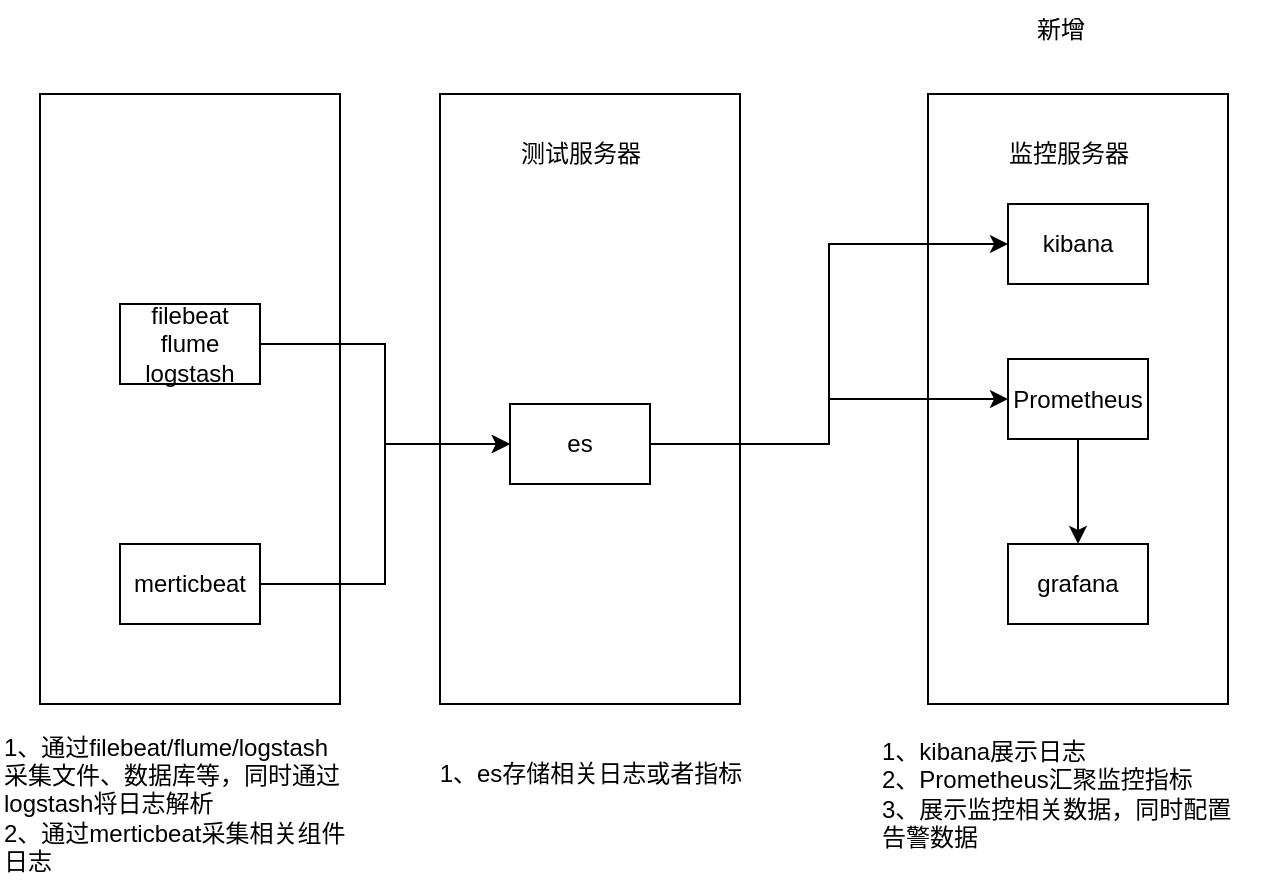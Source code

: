 <mxfile version="26.1.1" pages="3">
  <diagram name="第 1 页" id="D0PX7V1iZLNVbYHmQEv5">
    <mxGraphModel dx="1098" dy="835" grid="0" gridSize="10" guides="1" tooltips="1" connect="1" arrows="1" fold="1" page="1" pageScale="1" pageWidth="827" pageHeight="1169" math="0" shadow="0">
      <root>
        <mxCell id="0" />
        <mxCell id="1" parent="0" />
        <mxCell id="MjatSkfrwur248Je5YME-11" value="" style="rounded=0;whiteSpace=wrap;html=1;" vertex="1" parent="1">
          <mxGeometry x="544" y="215" width="150" height="305" as="geometry" />
        </mxCell>
        <mxCell id="MjatSkfrwur248Je5YME-1" value="" style="rounded=0;whiteSpace=wrap;html=1;" vertex="1" parent="1">
          <mxGeometry x="300" y="215" width="150" height="305" as="geometry" />
        </mxCell>
        <mxCell id="MjatSkfrwur248Je5YME-2" value="测试服务器" style="text;html=1;align=center;verticalAlign=middle;resizable=0;points=[];autosize=1;strokeColor=none;fillColor=none;" vertex="1" parent="1">
          <mxGeometry x="330" y="230" width="80" height="30" as="geometry" />
        </mxCell>
        <mxCell id="MjatSkfrwur248Je5YME-24" style="edgeStyle=orthogonalEdgeStyle;rounded=0;orthogonalLoop=1;jettySize=auto;html=1;exitX=1;exitY=0.5;exitDx=0;exitDy=0;entryX=0;entryY=0.5;entryDx=0;entryDy=0;" edge="1" parent="1" source="MjatSkfrwur248Je5YME-5" target="MjatSkfrwur248Je5YME-13">
          <mxGeometry relative="1" as="geometry" />
        </mxCell>
        <mxCell id="MjatSkfrwur248Je5YME-27" style="edgeStyle=orthogonalEdgeStyle;rounded=0;orthogonalLoop=1;jettySize=auto;html=1;exitX=1;exitY=0.5;exitDx=0;exitDy=0;entryX=0;entryY=0.5;entryDx=0;entryDy=0;" edge="1" parent="1" source="MjatSkfrwur248Je5YME-5" target="MjatSkfrwur248Je5YME-14">
          <mxGeometry relative="1" as="geometry" />
        </mxCell>
        <mxCell id="MjatSkfrwur248Je5YME-5" value="es" style="rounded=0;whiteSpace=wrap;html=1;" vertex="1" parent="1">
          <mxGeometry x="335" y="370" width="70" height="40" as="geometry" />
        </mxCell>
        <mxCell id="MjatSkfrwur248Je5YME-12" value="监控服务器" style="text;html=1;align=center;verticalAlign=middle;resizable=0;points=[];autosize=1;strokeColor=none;fillColor=none;" vertex="1" parent="1">
          <mxGeometry x="574" y="230" width="80" height="30" as="geometry" />
        </mxCell>
        <mxCell id="MjatSkfrwur248Je5YME-13" value="kibana" style="rounded=0;whiteSpace=wrap;html=1;" vertex="1" parent="1">
          <mxGeometry x="584" y="270" width="70" height="40" as="geometry" />
        </mxCell>
        <mxCell id="MjatSkfrwur248Je5YME-25" style="edgeStyle=orthogonalEdgeStyle;rounded=0;orthogonalLoop=1;jettySize=auto;html=1;exitX=0.5;exitY=1;exitDx=0;exitDy=0;entryX=0.5;entryY=0;entryDx=0;entryDy=0;" edge="1" parent="1" source="MjatSkfrwur248Je5YME-14" target="MjatSkfrwur248Je5YME-15">
          <mxGeometry relative="1" as="geometry" />
        </mxCell>
        <mxCell id="MjatSkfrwur248Je5YME-14" value="Prometheus" style="rounded=0;whiteSpace=wrap;html=1;" vertex="1" parent="1">
          <mxGeometry x="584" y="347.5" width="70" height="40" as="geometry" />
        </mxCell>
        <mxCell id="MjatSkfrwur248Je5YME-15" value="grafana" style="rounded=0;whiteSpace=wrap;html=1;" vertex="1" parent="1">
          <mxGeometry x="584" y="440" width="70" height="40" as="geometry" />
        </mxCell>
        <mxCell id="MjatSkfrwur248Je5YME-17" value="" style="rounded=0;whiteSpace=wrap;html=1;" vertex="1" parent="1">
          <mxGeometry x="100" y="215" width="150" height="305" as="geometry" />
        </mxCell>
        <mxCell id="MjatSkfrwur248Je5YME-23" style="edgeStyle=orthogonalEdgeStyle;rounded=0;orthogonalLoop=1;jettySize=auto;html=1;exitX=1;exitY=0.5;exitDx=0;exitDy=0;entryX=0;entryY=0.5;entryDx=0;entryDy=0;" edge="1" parent="1" source="MjatSkfrwur248Je5YME-19" target="MjatSkfrwur248Je5YME-5">
          <mxGeometry relative="1" as="geometry" />
        </mxCell>
        <mxCell id="MjatSkfrwur248Je5YME-19" value="merticbeat" style="rounded=0;whiteSpace=wrap;html=1;" vertex="1" parent="1">
          <mxGeometry x="140" y="440" width="70" height="40" as="geometry" />
        </mxCell>
        <mxCell id="MjatSkfrwur248Je5YME-21" style="edgeStyle=orthogonalEdgeStyle;rounded=0;orthogonalLoop=1;jettySize=auto;html=1;exitX=1;exitY=0.5;exitDx=0;exitDy=0;entryX=0;entryY=0.5;entryDx=0;entryDy=0;" edge="1" parent="1" source="MjatSkfrwur248Je5YME-20" target="MjatSkfrwur248Je5YME-5">
          <mxGeometry relative="1" as="geometry" />
        </mxCell>
        <mxCell id="MjatSkfrwur248Je5YME-20" value="filebeat&lt;div&gt;flume&lt;/div&gt;&lt;div&gt;logstash&lt;/div&gt;" style="rounded=0;whiteSpace=wrap;html=1;" vertex="1" parent="1">
          <mxGeometry x="140" y="320" width="70" height="40" as="geometry" />
        </mxCell>
        <mxCell id="MjatSkfrwur248Je5YME-28" value="1、通过filebeat/flume/logstash&lt;div&gt;采集文件、数据库等，同时通过&lt;/div&gt;&lt;div&gt;logstash将日志解析&lt;div&gt;2、通过merticbeat采集相关组件&lt;/div&gt;&lt;div&gt;日志&lt;/div&gt;&lt;/div&gt;" style="text;html=1;align=left;verticalAlign=middle;resizable=0;points=[];autosize=1;strokeColor=none;fillColor=none;" vertex="1" parent="1">
          <mxGeometry x="80" y="525" width="190" height="90" as="geometry" />
        </mxCell>
        <mxCell id="MjatSkfrwur248Je5YME-29" value="1、es存储相关日志或者指标" style="text;html=1;align=center;verticalAlign=middle;resizable=0;points=[];autosize=1;strokeColor=none;fillColor=none;" vertex="1" parent="1">
          <mxGeometry x="290" y="540" width="170" height="30" as="geometry" />
        </mxCell>
        <mxCell id="MjatSkfrwur248Je5YME-30" value="1、kibana展示日志&lt;div&gt;2、Prometheus汇聚监控指标&lt;/div&gt;&lt;div&gt;3、展示监控相关数据，同时配置&lt;/div&gt;&lt;div&gt;告警数据&lt;/div&gt;" style="text;html=1;align=left;verticalAlign=middle;resizable=0;points=[];autosize=1;strokeColor=none;fillColor=none;" vertex="1" parent="1">
          <mxGeometry x="519" y="530" width="200" height="70" as="geometry" />
        </mxCell>
        <mxCell id="MjatSkfrwur248Je5YME-31" value="新增" style="text;html=1;align=center;verticalAlign=middle;resizable=0;points=[];autosize=1;strokeColor=none;fillColor=none;" vertex="1" parent="1">
          <mxGeometry x="585" y="168" width="50" height="30" as="geometry" />
        </mxCell>
      </root>
    </mxGraphModel>
  </diagram>
  <diagram id="tGTjW1CziBeR9e3SIAea" name="第 2 页">
    <mxGraphModel dx="1098" dy="988" grid="0" gridSize="10" guides="1" tooltips="1" connect="1" arrows="1" fold="1" page="1" pageScale="1" pageWidth="827" pageHeight="1169" math="0" shadow="0">
      <root>
        <mxCell id="0" />
        <mxCell id="1" parent="0" />
        <mxCell id="wdij7AwsUao0YSMSTzbc-2" style="edgeStyle=orthogonalEdgeStyle;rounded=0;orthogonalLoop=1;jettySize=auto;html=1;exitX=1;exitY=0.5;exitDx=0;exitDy=0;entryX=0;entryY=0.5;entryDx=0;entryDy=0;" edge="1" parent="1" source="5LsnrThZH_xu_d8kwQd8-1" target="5LsnrThZH_xu_d8kwQd8-2">
          <mxGeometry relative="1" as="geometry" />
        </mxCell>
        <mxCell id="5LsnrThZH_xu_d8kwQd8-1" value="github" style="rounded=0;whiteSpace=wrap;html=1;" parent="1" vertex="1">
          <mxGeometry x="251.5" y="103" width="120" height="60" as="geometry" />
        </mxCell>
        <mxCell id="wdij7AwsUao0YSMSTzbc-3" style="edgeStyle=orthogonalEdgeStyle;rounded=0;orthogonalLoop=1;jettySize=auto;html=1;exitX=0.5;exitY=1;exitDx=0;exitDy=0;entryX=0.5;entryY=0;entryDx=0;entryDy=0;" edge="1" parent="1" source="5LsnrThZH_xu_d8kwQd8-2" target="5LsnrThZH_xu_d8kwQd8-3">
          <mxGeometry relative="1" as="geometry" />
        </mxCell>
        <mxCell id="5LsnrThZH_xu_d8kwQd8-2" value="gitlab" style="rounded=0;whiteSpace=wrap;html=1;" parent="1" vertex="1">
          <mxGeometry x="512" y="103" width="120" height="60" as="geometry" />
        </mxCell>
        <mxCell id="wdij7AwsUao0YSMSTzbc-4" style="edgeStyle=orthogonalEdgeStyle;rounded=0;orthogonalLoop=1;jettySize=auto;html=1;exitX=0;exitY=0.5;exitDx=0;exitDy=0;entryX=1;entryY=0.5;entryDx=0;entryDy=0;" edge="1" parent="1" source="5LsnrThZH_xu_d8kwQd8-3" target="5LsnrThZH_xu_d8kwQd8-4">
          <mxGeometry relative="1" as="geometry" />
        </mxCell>
        <mxCell id="5LsnrThZH_xu_d8kwQd8-3" value="jenkins" style="rounded=0;whiteSpace=wrap;html=1;" parent="1" vertex="1">
          <mxGeometry x="512" y="258" width="120" height="60" as="geometry" />
        </mxCell>
        <mxCell id="5LsnrThZH_xu_d8kwQd8-4" value="测试服务器" style="rounded=0;whiteSpace=wrap;html=1;" parent="1" vertex="1">
          <mxGeometry x="255" y="258" width="120" height="60" as="geometry" />
        </mxCell>
        <mxCell id="5LsnrThZH_xu_d8kwQd8-6" style="edgeStyle=orthogonalEdgeStyle;rounded=0;orthogonalLoop=1;jettySize=auto;html=1;entryX=0;entryY=0.5;entryDx=0;entryDy=0;" parent="1" source="5LsnrThZH_xu_d8kwQd8-5" target="5LsnrThZH_xu_d8kwQd8-1" edge="1">
          <mxGeometry relative="1" as="geometry" />
        </mxCell>
        <mxCell id="5LsnrThZH_xu_d8kwQd8-5" value="用户" style="shape=umlActor;verticalLabelPosition=bottom;verticalAlign=top;html=1;outlineConnect=0;" parent="1" vertex="1">
          <mxGeometry x="113" y="103" width="30" height="60" as="geometry" />
        </mxCell>
        <mxCell id="5LsnrThZH_xu_d8kwQd8-7" value="提交代码" style="text;html=1;align=center;verticalAlign=middle;resizable=0;points=[];autosize=1;strokeColor=none;fillColor=none;" parent="1" vertex="1">
          <mxGeometry x="167" y="97" width="66" height="26" as="geometry" />
        </mxCell>
        <mxCell id="5LsnrThZH_xu_d8kwQd8-9" value="脚本自动同步" style="text;html=1;align=center;verticalAlign=middle;resizable=0;points=[];autosize=1;strokeColor=none;fillColor=none;" parent="1" vertex="1">
          <mxGeometry x="397" y="97" width="90" height="26" as="geometry" />
        </mxCell>
        <mxCell id="5LsnrThZH_xu_d8kwQd8-12" value="push事件触发流水线" style="text;html=1;align=center;verticalAlign=middle;resizable=0;points=[];autosize=1;strokeColor=none;fillColor=none;" parent="1" vertex="1">
          <mxGeometry x="579" y="198" width="128" height="26" as="geometry" />
        </mxCell>
        <mxCell id="wdij7AwsUao0YSMSTzbc-5" value="远程执行git，并且重启" style="text;html=1;align=center;verticalAlign=middle;resizable=0;points=[];autosize=1;strokeColor=none;fillColor=none;" vertex="1" parent="1">
          <mxGeometry x="375" y="253" width="139" height="26" as="geometry" />
        </mxCell>
        <mxCell id="wdij7AwsUao0YSMSTzbc-15" style="edgeStyle=orthogonalEdgeStyle;rounded=0;orthogonalLoop=1;jettySize=auto;html=1;exitX=0.5;exitY=1;exitDx=0;exitDy=0;entryX=0.5;entryY=0;entryDx=0;entryDy=0;" edge="1" parent="1" source="wdij7AwsUao0YSMSTzbc-7" target="wdij7AwsUao0YSMSTzbc-8">
          <mxGeometry relative="1" as="geometry" />
        </mxCell>
        <mxCell id="wdij7AwsUao0YSMSTzbc-7" value="github" style="rounded=0;whiteSpace=wrap;html=1;" vertex="1" parent="1">
          <mxGeometry x="251.5" y="403" width="120" height="60" as="geometry" />
        </mxCell>
        <mxCell id="wdij7AwsUao0YSMSTzbc-8" value="测试服务器" style="rounded=0;whiteSpace=wrap;html=1;" vertex="1" parent="1">
          <mxGeometry x="252" y="558" width="120" height="60" as="geometry" />
        </mxCell>
        <mxCell id="wdij7AwsUao0YSMSTzbc-9" style="edgeStyle=orthogonalEdgeStyle;rounded=0;orthogonalLoop=1;jettySize=auto;html=1;entryX=0;entryY=0.5;entryDx=0;entryDy=0;" edge="1" parent="1" source="wdij7AwsUao0YSMSTzbc-10" target="wdij7AwsUao0YSMSTzbc-7">
          <mxGeometry relative="1" as="geometry" />
        </mxCell>
        <mxCell id="wdij7AwsUao0YSMSTzbc-13" style="edgeStyle=orthogonalEdgeStyle;rounded=0;orthogonalLoop=1;jettySize=auto;html=1;entryX=0;entryY=0.5;entryDx=0;entryDy=0;" edge="1" parent="1" source="wdij7AwsUao0YSMSTzbc-10" target="wdij7AwsUao0YSMSTzbc-8">
          <mxGeometry relative="1" as="geometry">
            <Array as="points">
              <mxPoint x="131" y="588" />
            </Array>
          </mxGeometry>
        </mxCell>
        <mxCell id="wdij7AwsUao0YSMSTzbc-10" value="用户" style="shape=umlActor;verticalLabelPosition=bottom;verticalAlign=top;html=1;outlineConnect=0;" vertex="1" parent="1">
          <mxGeometry x="113" y="403" width="30" height="60" as="geometry" />
        </mxCell>
        <mxCell id="wdij7AwsUao0YSMSTzbc-11" value="提交代码" style="text;html=1;align=center;verticalAlign=middle;resizable=0;points=[];autosize=1;strokeColor=none;fillColor=none;" vertex="1" parent="1">
          <mxGeometry x="167" y="397" width="66" height="26" as="geometry" />
        </mxCell>
        <mxCell id="wdij7AwsUao0YSMSTzbc-14" value="上服务器手动更新" style="text;html=1;align=center;verticalAlign=middle;resizable=0;points=[];autosize=1;strokeColor=none;fillColor=none;" vertex="1" parent="1">
          <mxGeometry x="135" y="554" width="114" height="26" as="geometry" />
        </mxCell>
        <mxCell id="wdij7AwsUao0YSMSTzbc-16" style="edgeStyle=orthogonalEdgeStyle;rounded=0;orthogonalLoop=1;jettySize=auto;html=1;exitX=0.5;exitY=1;exitDx=0;exitDy=0;entryX=0.5;entryY=0;entryDx=0;entryDy=0;" edge="1" parent="1" source="wdij7AwsUao0YSMSTzbc-17" target="wdij7AwsUao0YSMSTzbc-18">
          <mxGeometry relative="1" as="geometry" />
        </mxCell>
        <mxCell id="wdij7AwsUao0YSMSTzbc-17" value="github" style="rounded=0;whiteSpace=wrap;html=1;" vertex="1" parent="1">
          <mxGeometry x="256.5" y="700" width="120" height="60" as="geometry" />
        </mxCell>
        <mxCell id="wdij7AwsUao0YSMSTzbc-18" value="测试服务器" style="rounded=0;whiteSpace=wrap;html=1;" vertex="1" parent="1">
          <mxGeometry x="257" y="855" width="120" height="60" as="geometry" />
        </mxCell>
        <mxCell id="wdij7AwsUao0YSMSTzbc-19" style="edgeStyle=orthogonalEdgeStyle;rounded=0;orthogonalLoop=1;jettySize=auto;html=1;entryX=0;entryY=0.5;entryDx=0;entryDy=0;" edge="1" parent="1" source="wdij7AwsUao0YSMSTzbc-21" target="wdij7AwsUao0YSMSTzbc-17">
          <mxGeometry relative="1" as="geometry" />
        </mxCell>
        <mxCell id="wdij7AwsUao0YSMSTzbc-21" value="用户" style="shape=umlActor;verticalLabelPosition=bottom;verticalAlign=top;html=1;outlineConnect=0;" vertex="1" parent="1">
          <mxGeometry x="118" y="700" width="30" height="60" as="geometry" />
        </mxCell>
        <mxCell id="wdij7AwsUao0YSMSTzbc-22" value="提交代码" style="text;html=1;align=center;verticalAlign=middle;resizable=0;points=[];autosize=1;strokeColor=none;fillColor=none;" vertex="1" parent="1">
          <mxGeometry x="172" y="694" width="66" height="26" as="geometry" />
        </mxCell>
        <mxCell id="wdij7AwsUao0YSMSTzbc-24" value="测试环境通过脚本方式实现CICD" style="text;html=1;align=center;verticalAlign=middle;resizable=0;points=[];autosize=1;strokeColor=none;fillColor=none;" vertex="1" parent="1">
          <mxGeometry x="314" y="790" width="191" height="26" as="geometry" />
        </mxCell>
        <mxCell id="wdij7AwsUao0YSMSTzbc-25" value="后端代码CICD流程" style="text;html=1;align=center;verticalAlign=middle;resizable=0;points=[];autosize=1;strokeColor=none;fillColor=none;" vertex="1" parent="1">
          <mxGeometry x="68.5" y="50" width="119" height="26" as="geometry" />
        </mxCell>
        <mxCell id="wdij7AwsUao0YSMSTzbc-26" value="后端代码手动更新流程" style="text;html=1;align=center;verticalAlign=middle;resizable=0;points=[];autosize=1;strokeColor=none;fillColor=none;" vertex="1" parent="1">
          <mxGeometry x="68.5" y="352" width="138" height="26" as="geometry" />
        </mxCell>
        <mxCell id="wdij7AwsUao0YSMSTzbc-27" value="前端代码CICD流程" style="text;html=1;align=center;verticalAlign=middle;resizable=0;points=[];autosize=1;strokeColor=none;fillColor=none;" vertex="1" parent="1">
          <mxGeometry x="68.5" y="650" width="119" height="26" as="geometry" />
        </mxCell>
      </root>
    </mxGraphModel>
  </diagram>
  <diagram id="tnd_NhpQJkJ0NpjZft7A" name="第 3 页">
    <mxGraphModel dx="2074" dy="1134" grid="0" gridSize="10" guides="1" tooltips="1" connect="1" arrows="1" fold="1" page="1" pageScale="1" pageWidth="827" pageHeight="1169" math="0" shadow="0">
      <root>
        <mxCell id="0" />
        <mxCell id="1" parent="0" />
        <mxCell id="eM3Uy4hooQ6X5LuvfJ27-22" value="开发人员" style="text;html=1;align=center;verticalAlign=middle;resizable=0;points=[];autosize=1;strokeColor=none;fillColor=none;" vertex="1" parent="1">
          <mxGeometry x="128" y="24" width="66" height="26" as="geometry" />
        </mxCell>
        <mxCell id="eM3Uy4hooQ6X5LuvfJ27-23" value="运维人员" style="text;html=1;align=center;verticalAlign=middle;resizable=0;points=[];autosize=1;strokeColor=none;fillColor=none;" vertex="1" parent="1">
          <mxGeometry x="258" y="26" width="66" height="26" as="geometry" />
        </mxCell>
        <mxCell id="eM3Uy4hooQ6X5LuvfJ27-24" value="测试人员" style="text;html=1;align=center;verticalAlign=middle;resizable=0;points=[];autosize=1;strokeColor=none;fillColor=none;" vertex="1" parent="1">
          <mxGeometry x="392" y="24" width="66" height="26" as="geometry" />
        </mxCell>
        <mxCell id="eM3Uy4hooQ6X5LuvfJ27-25" value="主管" style="text;html=1;align=center;verticalAlign=middle;resizable=0;points=[];autosize=1;strokeColor=none;fillColor=none;" vertex="1" parent="1">
          <mxGeometry x="540" y="24" width="42" height="26" as="geometry" />
        </mxCell>
        <mxCell id="eM3Uy4hooQ6X5LuvfJ27-31" style="edgeStyle=orthogonalEdgeStyle;rounded=0;orthogonalLoop=1;jettySize=auto;html=1;exitX=0.5;exitY=1;exitDx=0;exitDy=0;" edge="1" parent="1" source="eM3Uy4hooQ6X5LuvfJ27-27" target="eM3Uy4hooQ6X5LuvfJ27-28">
          <mxGeometry relative="1" as="geometry" />
        </mxCell>
        <mxCell id="eM3Uy4hooQ6X5LuvfJ27-27" value="&lt;span style=&quot;color: rgb(51, 51, 51); font-family: &amp;quot;trebuchet ms&amp;quot;, verdana, arial; text-wrap-mode: nowrap; background-color: rgb(255, 255, 255);&quot;&gt;&lt;font style=&quot;font-size: 12px;&quot;&gt;数据库变更需求&lt;/font&gt;&lt;/span&gt;" style="rounded=0;whiteSpace=wrap;html=1;" vertex="1" parent="1">
          <mxGeometry x="120" y="88" width="90" height="37" as="geometry" />
        </mxCell>
        <mxCell id="eM3Uy4hooQ6X5LuvfJ27-32" style="edgeStyle=orthogonalEdgeStyle;rounded=0;orthogonalLoop=1;jettySize=auto;html=1;exitX=0.5;exitY=1;exitDx=0;exitDy=0;entryX=0.5;entryY=0;entryDx=0;entryDy=0;" edge="1" parent="1" source="eM3Uy4hooQ6X5LuvfJ27-28" target="eM3Uy4hooQ6X5LuvfJ27-30">
          <mxGeometry relative="1" as="geometry" />
        </mxCell>
        <mxCell id="eM3Uy4hooQ6X5LuvfJ27-28" value="&lt;span style=&quot;color: rgb(51, 51, 51); font-family: &amp;quot;trebuchet ms&amp;quot;, verdana, arial; text-wrap-mode: nowrap; background-color: rgb(255, 255, 255);&quot;&gt;&lt;font style=&quot;font-size: 12px;&quot;&gt;编写SQL脚本&lt;/font&gt;&lt;/span&gt;" style="rounded=0;whiteSpace=wrap;html=1;" vertex="1" parent="1">
          <mxGeometry x="120" y="154" width="90" height="37" as="geometry" />
        </mxCell>
        <mxCell id="eM3Uy4hooQ6X5LuvfJ27-35" style="edgeStyle=orthogonalEdgeStyle;rounded=0;orthogonalLoop=1;jettySize=auto;html=1;exitX=0.5;exitY=1;exitDx=0;exitDy=0;entryX=0.5;entryY=0;entryDx=0;entryDy=0;" edge="1" parent="1" source="eM3Uy4hooQ6X5LuvfJ27-30" target="eM3Uy4hooQ6X5LuvfJ27-33">
          <mxGeometry relative="1" as="geometry" />
        </mxCell>
        <mxCell id="eM3Uy4hooQ6X5LuvfJ27-30" value="&lt;span style=&quot;color: rgb(51, 51, 51); font-family: &amp;quot;trebuchet ms&amp;quot;, verdana, arial; text-wrap-mode: nowrap; background-color: rgb(255, 255, 255);&quot;&gt;&lt;font style=&quot;font-size: 12px;&quot;&gt;验证及测试脚本&lt;/font&gt;&lt;/span&gt;" style="rounded=0;whiteSpace=wrap;html=1;" vertex="1" parent="1">
          <mxGeometry x="120" y="217" width="90" height="37" as="geometry" />
        </mxCell>
        <mxCell id="eM3Uy4hooQ6X5LuvfJ27-39" style="edgeStyle=orthogonalEdgeStyle;rounded=0;orthogonalLoop=1;jettySize=auto;html=1;exitX=1;exitY=0.5;exitDx=0;exitDy=0;entryX=0;entryY=0.5;entryDx=0;entryDy=0;" edge="1" parent="1" source="eM3Uy4hooQ6X5LuvfJ27-33" target="eM3Uy4hooQ6X5LuvfJ27-38">
          <mxGeometry relative="1" as="geometry" />
        </mxCell>
        <mxCell id="eM3Uy4hooQ6X5LuvfJ27-33" value="&lt;span style=&quot;color: rgb(51, 51, 51); font-family: &amp;quot;trebuchet ms&amp;quot;, verdana, arial; text-wrap-mode: nowrap; background-color: rgb(255, 255, 255);&quot;&gt;&lt;font style=&quot;font-size: 12px;&quot;&gt;提交代码评审&lt;/font&gt;&lt;/span&gt;" style="rounded=0;whiteSpace=wrap;html=1;" vertex="1" parent="1">
          <mxGeometry x="118" y="280" width="90" height="37" as="geometry" />
        </mxCell>
        <mxCell id="eM3Uy4hooQ6X5LuvfJ27-45" style="edgeStyle=orthogonalEdgeStyle;rounded=0;orthogonalLoop=1;jettySize=auto;html=1;exitX=0;exitY=0.5;exitDx=0;exitDy=0;entryX=1;entryY=0.5;entryDx=0;entryDy=0;" edge="1" parent="1" source="eM3Uy4hooQ6X5LuvfJ27-36" target="eM3Uy4hooQ6X5LuvfJ27-44">
          <mxGeometry relative="1" as="geometry" />
        </mxCell>
        <mxCell id="eM3Uy4hooQ6X5LuvfJ27-36" value="&lt;span style=&quot;color: rgb(51, 51, 51); font-family: &amp;quot;trebuchet ms&amp;quot;, verdana, arial; text-wrap-mode: nowrap; background-color: rgb(255, 255, 255);&quot;&gt;&lt;font style=&quot;font-size: 12px;&quot;&gt;测试环境执行&lt;/font&gt;&lt;/span&gt;" style="rounded=0;whiteSpace=wrap;html=1;" vertex="1" parent="1">
          <mxGeometry x="254" y="392" width="90" height="37" as="geometry" />
        </mxCell>
        <mxCell id="eM3Uy4hooQ6X5LuvfJ27-40" style="edgeStyle=orthogonalEdgeStyle;rounded=0;orthogonalLoop=1;jettySize=auto;html=1;exitX=0.5;exitY=0;exitDx=0;exitDy=0;entryX=1;entryY=0.5;entryDx=0;entryDy=0;" edge="1" parent="1" source="eM3Uy4hooQ6X5LuvfJ27-38" target="eM3Uy4hooQ6X5LuvfJ27-28">
          <mxGeometry relative="1" as="geometry" />
        </mxCell>
        <mxCell id="eM3Uy4hooQ6X5LuvfJ27-46" value="不通过" style="edgeLabel;html=1;align=center;verticalAlign=middle;resizable=0;points=[];" vertex="1" connectable="0" parent="eM3Uy4hooQ6X5LuvfJ27-40">
          <mxGeometry x="-0.87" y="-1" relative="1" as="geometry">
            <mxPoint as="offset" />
          </mxGeometry>
        </mxCell>
        <mxCell id="eM3Uy4hooQ6X5LuvfJ27-38" value="评审代码" style="rhombus;whiteSpace=wrap;html=1;" vertex="1" parent="1">
          <mxGeometry x="529" y="259" width="80" height="80" as="geometry" />
        </mxCell>
        <mxCell id="eM3Uy4hooQ6X5LuvfJ27-73" style="edgeStyle=orthogonalEdgeStyle;rounded=0;orthogonalLoop=1;jettySize=auto;html=1;exitX=1;exitY=0.5;exitDx=0;exitDy=0;entryX=0;entryY=0.5;entryDx=0;entryDy=0;" edge="1" parent="1" source="eM3Uy4hooQ6X5LuvfJ27-43" target="eM3Uy4hooQ6X5LuvfJ27-52">
          <mxGeometry relative="1" as="geometry" />
        </mxCell>
        <mxCell id="eM3Uy4hooQ6X5LuvfJ27-43" value="&lt;span style=&quot;color: rgb(51, 51, 51); font-family: &amp;quot;trebuchet ms&amp;quot;, verdana, arial; text-wrap-mode: nowrap; background-color: rgb(255, 255, 255);&quot;&gt;&lt;font style=&quot;font-size: 12px;&quot;&gt;测试环境完成&lt;/font&gt;&lt;/span&gt;" style="rounded=0;whiteSpace=wrap;html=1;" vertex="1" parent="1">
          <mxGeometry x="384" y="471" width="90" height="37" as="geometry" />
        </mxCell>
        <mxCell id="eM3Uy4hooQ6X5LuvfJ27-48" style="edgeStyle=orthogonalEdgeStyle;rounded=0;orthogonalLoop=1;jettySize=auto;html=1;exitX=0.5;exitY=0;exitDx=0;exitDy=0;entryX=0.5;entryY=0;entryDx=0;entryDy=0;" edge="1" parent="1" source="eM3Uy4hooQ6X5LuvfJ27-44" target="eM3Uy4hooQ6X5LuvfJ27-36">
          <mxGeometry relative="1" as="geometry" />
        </mxCell>
        <mxCell id="eM3Uy4hooQ6X5LuvfJ27-50" value="不通过" style="edgeLabel;html=1;align=center;verticalAlign=middle;resizable=0;points=[];" vertex="1" connectable="0" parent="eM3Uy4hooQ6X5LuvfJ27-48">
          <mxGeometry x="-0.254" y="2" relative="1" as="geometry">
            <mxPoint y="1" as="offset" />
          </mxGeometry>
        </mxCell>
        <mxCell id="eM3Uy4hooQ6X5LuvfJ27-49" style="edgeStyle=orthogonalEdgeStyle;rounded=0;orthogonalLoop=1;jettySize=auto;html=1;exitX=0.5;exitY=1;exitDx=0;exitDy=0;entryX=0;entryY=0.5;entryDx=0;entryDy=0;" edge="1" parent="1" source="eM3Uy4hooQ6X5LuvfJ27-44" target="eM3Uy4hooQ6X5LuvfJ27-43">
          <mxGeometry relative="1" as="geometry">
            <mxPoint x="165" y="534" as="targetPoint" />
          </mxGeometry>
        </mxCell>
        <mxCell id="eM3Uy4hooQ6X5LuvfJ27-51" value="通过" style="edgeLabel;html=1;align=center;verticalAlign=middle;resizable=0;points=[];" vertex="1" connectable="0" parent="eM3Uy4hooQ6X5LuvfJ27-49">
          <mxGeometry x="-0.25" relative="1" as="geometry">
            <mxPoint as="offset" />
          </mxGeometry>
        </mxCell>
        <mxCell id="eM3Uy4hooQ6X5LuvfJ27-44" value="&lt;span style=&quot;color: rgb(51, 51, 51); font-family: &amp;quot;trebuchet ms&amp;quot;, verdana, arial; text-wrap-mode: nowrap; background-color: rgb(255, 255, 255);&quot;&gt;&lt;font style=&quot;font-size: 12px;&quot;&gt;验证结果&lt;/font&gt;&lt;/span&gt;" style="rhombus;whiteSpace=wrap;html=1;" vertex="1" parent="1">
          <mxGeometry x="125" y="370.5" width="80" height="80" as="geometry" />
        </mxCell>
        <mxCell id="eM3Uy4hooQ6X5LuvfJ27-56" style="edgeStyle=orthogonalEdgeStyle;rounded=0;orthogonalLoop=1;jettySize=auto;html=1;exitX=0.5;exitY=1;exitDx=0;exitDy=0;entryX=1;entryY=0.5;entryDx=0;entryDy=0;" edge="1" parent="1" source="eM3Uy4hooQ6X5LuvfJ27-52" target="eM3Uy4hooQ6X5LuvfJ27-55">
          <mxGeometry relative="1" as="geometry" />
        </mxCell>
        <mxCell id="eM3Uy4hooQ6X5LuvfJ27-52" value="&lt;font face=&quot;trebuchet ms, verdana, arial&quot; color=&quot;#333333&quot;&gt;&lt;span style=&quot;text-wrap-mode: nowrap; background-color: rgb(255, 255, 255);&quot;&gt;生产环境代码合并&lt;/span&gt;&lt;/font&gt;" style="rounded=0;whiteSpace=wrap;html=1;" vertex="1" parent="1">
          <mxGeometry x="516" y="471" width="90" height="37" as="geometry" />
        </mxCell>
        <mxCell id="eM3Uy4hooQ6X5LuvfJ27-59" style="edgeStyle=orthogonalEdgeStyle;rounded=0;orthogonalLoop=1;jettySize=auto;html=1;exitX=0;exitY=0.5;exitDx=0;exitDy=0;entryX=1;entryY=0.5;entryDx=0;entryDy=0;" edge="1" parent="1" source="eM3Uy4hooQ6X5LuvfJ27-55" target="eM3Uy4hooQ6X5LuvfJ27-57">
          <mxGeometry relative="1" as="geometry" />
        </mxCell>
        <mxCell id="eM3Uy4hooQ6X5LuvfJ27-55" value="&lt;span style=&quot;color: rgb(51, 51, 51); font-family: &amp;quot;trebuchet ms&amp;quot;, verdana, arial; text-wrap-mode: nowrap; background-color: rgb(255, 255, 255);&quot;&gt;&lt;font style=&quot;font-size: 12px;&quot;&gt;生产环境执行&lt;/font&gt;&lt;/span&gt;" style="rounded=0;whiteSpace=wrap;html=1;" vertex="1" parent="1">
          <mxGeometry x="256" y="569" width="90" height="37" as="geometry" />
        </mxCell>
        <mxCell id="eM3Uy4hooQ6X5LuvfJ27-60" style="edgeStyle=orthogonalEdgeStyle;rounded=0;orthogonalLoop=1;jettySize=auto;html=1;exitX=0.5;exitY=0;exitDx=0;exitDy=0;entryX=0.5;entryY=0;entryDx=0;entryDy=0;" edge="1" parent="1" source="eM3Uy4hooQ6X5LuvfJ27-57" target="eM3Uy4hooQ6X5LuvfJ27-55">
          <mxGeometry relative="1" as="geometry" />
        </mxCell>
        <mxCell id="eM3Uy4hooQ6X5LuvfJ27-61" value="不通过" style="edgeLabel;html=1;align=center;verticalAlign=middle;resizable=0;points=[];" vertex="1" connectable="0" parent="eM3Uy4hooQ6X5LuvfJ27-60">
          <mxGeometry x="-0.251" y="2" relative="1" as="geometry">
            <mxPoint y="1" as="offset" />
          </mxGeometry>
        </mxCell>
        <mxCell id="eM3Uy4hooQ6X5LuvfJ27-63" style="edgeStyle=orthogonalEdgeStyle;rounded=0;orthogonalLoop=1;jettySize=auto;html=1;exitX=0.5;exitY=1;exitDx=0;exitDy=0;entryX=0.5;entryY=0;entryDx=0;entryDy=0;" edge="1" parent="1" source="eM3Uy4hooQ6X5LuvfJ27-57" target="eM3Uy4hooQ6X5LuvfJ27-62">
          <mxGeometry relative="1" as="geometry" />
        </mxCell>
        <mxCell id="eM3Uy4hooQ6X5LuvfJ27-64" value="通过" style="edgeLabel;html=1;align=center;verticalAlign=middle;resizable=0;points=[];" vertex="1" connectable="0" parent="eM3Uy4hooQ6X5LuvfJ27-63">
          <mxGeometry x="-0.312" relative="1" as="geometry">
            <mxPoint as="offset" />
          </mxGeometry>
        </mxCell>
        <mxCell id="eM3Uy4hooQ6X5LuvfJ27-57" value="&lt;span style=&quot;color: rgb(51, 51, 51); font-family: &amp;quot;trebuchet ms&amp;quot;, verdana, arial; text-wrap-mode: nowrap; background-color: rgb(255, 255, 255);&quot;&gt;&lt;font style=&quot;font-size: 12px;&quot;&gt;验证结果&lt;/font&gt;&lt;/span&gt;" style="rhombus;whiteSpace=wrap;html=1;" vertex="1" parent="1">
          <mxGeometry x="130" y="547.5" width="80" height="80" as="geometry" />
        </mxCell>
        <mxCell id="eM3Uy4hooQ6X5LuvfJ27-62" value="&lt;span style=&quot;color: rgb(51, 51, 51); font-family: &amp;quot;trebuchet ms&amp;quot;, verdana, arial; text-wrap-mode: nowrap; background-color: rgb(255, 255, 255);&quot;&gt;&lt;font style=&quot;font-size: 12px;&quot;&gt;结束&lt;/font&gt;&lt;/span&gt;" style="rounded=0;whiteSpace=wrap;html=1;" vertex="1" parent="1">
          <mxGeometry x="125" y="690" width="90" height="37" as="geometry" />
        </mxCell>
        <mxCell id="eM3Uy4hooQ6X5LuvfJ27-66" value="" style="endArrow=none;dashed=1;html=1;dashPattern=1 3;strokeWidth=2;rounded=0;" edge="1" parent="1">
          <mxGeometry width="50" height="50" relative="1" as="geometry">
            <mxPoint x="228" y="34" as="sourcePoint" />
            <mxPoint x="231" y="796" as="targetPoint" />
          </mxGeometry>
        </mxCell>
        <mxCell id="eM3Uy4hooQ6X5LuvfJ27-67" value="" style="endArrow=none;dashed=1;html=1;dashPattern=1 3;strokeWidth=2;rounded=0;" edge="1" parent="1">
          <mxGeometry width="50" height="50" relative="1" as="geometry">
            <mxPoint x="360" y="29.5" as="sourcePoint" />
            <mxPoint x="363" y="791.5" as="targetPoint" />
          </mxGeometry>
        </mxCell>
        <mxCell id="eM3Uy4hooQ6X5LuvfJ27-68" value="" style="endArrow=none;dashed=1;html=1;dashPattern=1 3;strokeWidth=2;rounded=0;" edge="1" parent="1">
          <mxGeometry width="50" height="50" relative="1" as="geometry">
            <mxPoint x="494" y="29.5" as="sourcePoint" />
            <mxPoint x="497" y="791.5" as="targetPoint" />
          </mxGeometry>
        </mxCell>
        <mxCell id="eM3Uy4hooQ6X5LuvfJ27-70" value="" style="edgeStyle=orthogonalEdgeStyle;rounded=0;orthogonalLoop=1;jettySize=auto;html=1;exitX=0.5;exitY=1;exitDx=0;exitDy=0;entryX=1;entryY=0.5;entryDx=0;entryDy=0;" edge="1" parent="1" source="eM3Uy4hooQ6X5LuvfJ27-38" target="eM3Uy4hooQ6X5LuvfJ27-69">
          <mxGeometry relative="1" as="geometry">
            <mxPoint x="569" y="339" as="sourcePoint" />
            <mxPoint x="344" y="411" as="targetPoint" />
          </mxGeometry>
        </mxCell>
        <mxCell id="eM3Uy4hooQ6X5LuvfJ27-71" value="通过" style="edgeLabel;html=1;align=center;verticalAlign=middle;resizable=0;points=[];" vertex="1" connectable="0" parent="eM3Uy4hooQ6X5LuvfJ27-70">
          <mxGeometry x="-0.82" y="1" relative="1" as="geometry">
            <mxPoint as="offset" />
          </mxGeometry>
        </mxCell>
        <mxCell id="eM3Uy4hooQ6X5LuvfJ27-72" style="edgeStyle=orthogonalEdgeStyle;rounded=0;orthogonalLoop=1;jettySize=auto;html=1;exitX=0;exitY=0.5;exitDx=0;exitDy=0;" edge="1" parent="1" source="eM3Uy4hooQ6X5LuvfJ27-69">
          <mxGeometry relative="1" as="geometry">
            <mxPoint x="348" y="411" as="targetPoint" />
          </mxGeometry>
        </mxCell>
        <mxCell id="eM3Uy4hooQ6X5LuvfJ27-69" value="&lt;span style=&quot;color: rgb(51, 51, 51); font-family: &amp;quot;trebuchet ms&amp;quot;, verdana, arial; text-wrap-mode: nowrap; background-color: rgb(255, 255, 255);&quot;&gt;&lt;font style=&quot;font-size: 12px;&quot;&gt;运维子任务分配&lt;/font&gt;&lt;/span&gt;" style="rounded=0;whiteSpace=wrap;html=1;" vertex="1" parent="1">
          <mxGeometry x="383" y="392" width="90" height="37" as="geometry" />
        </mxCell>
      </root>
    </mxGraphModel>
  </diagram>
</mxfile>
